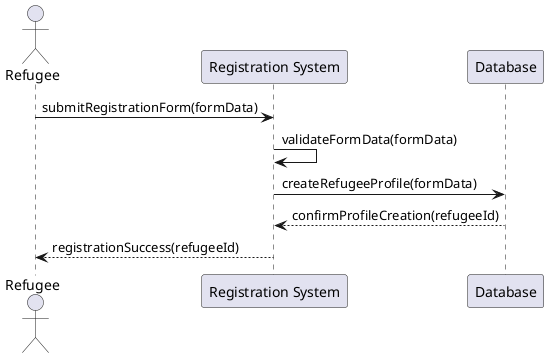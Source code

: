 @startuml
actor Refugee
participant "Registration System" as RS
participant "Database" as DB

Refugee -> RS: submitRegistrationForm(formData)
RS -> RS: validateFormData(formData)
RS -> DB: createRefugeeProfile(formData)
DB --> RS: confirmProfileCreation(refugeeId)
RS --> Refugee: registrationSuccess(refugeeId)
@enduml
